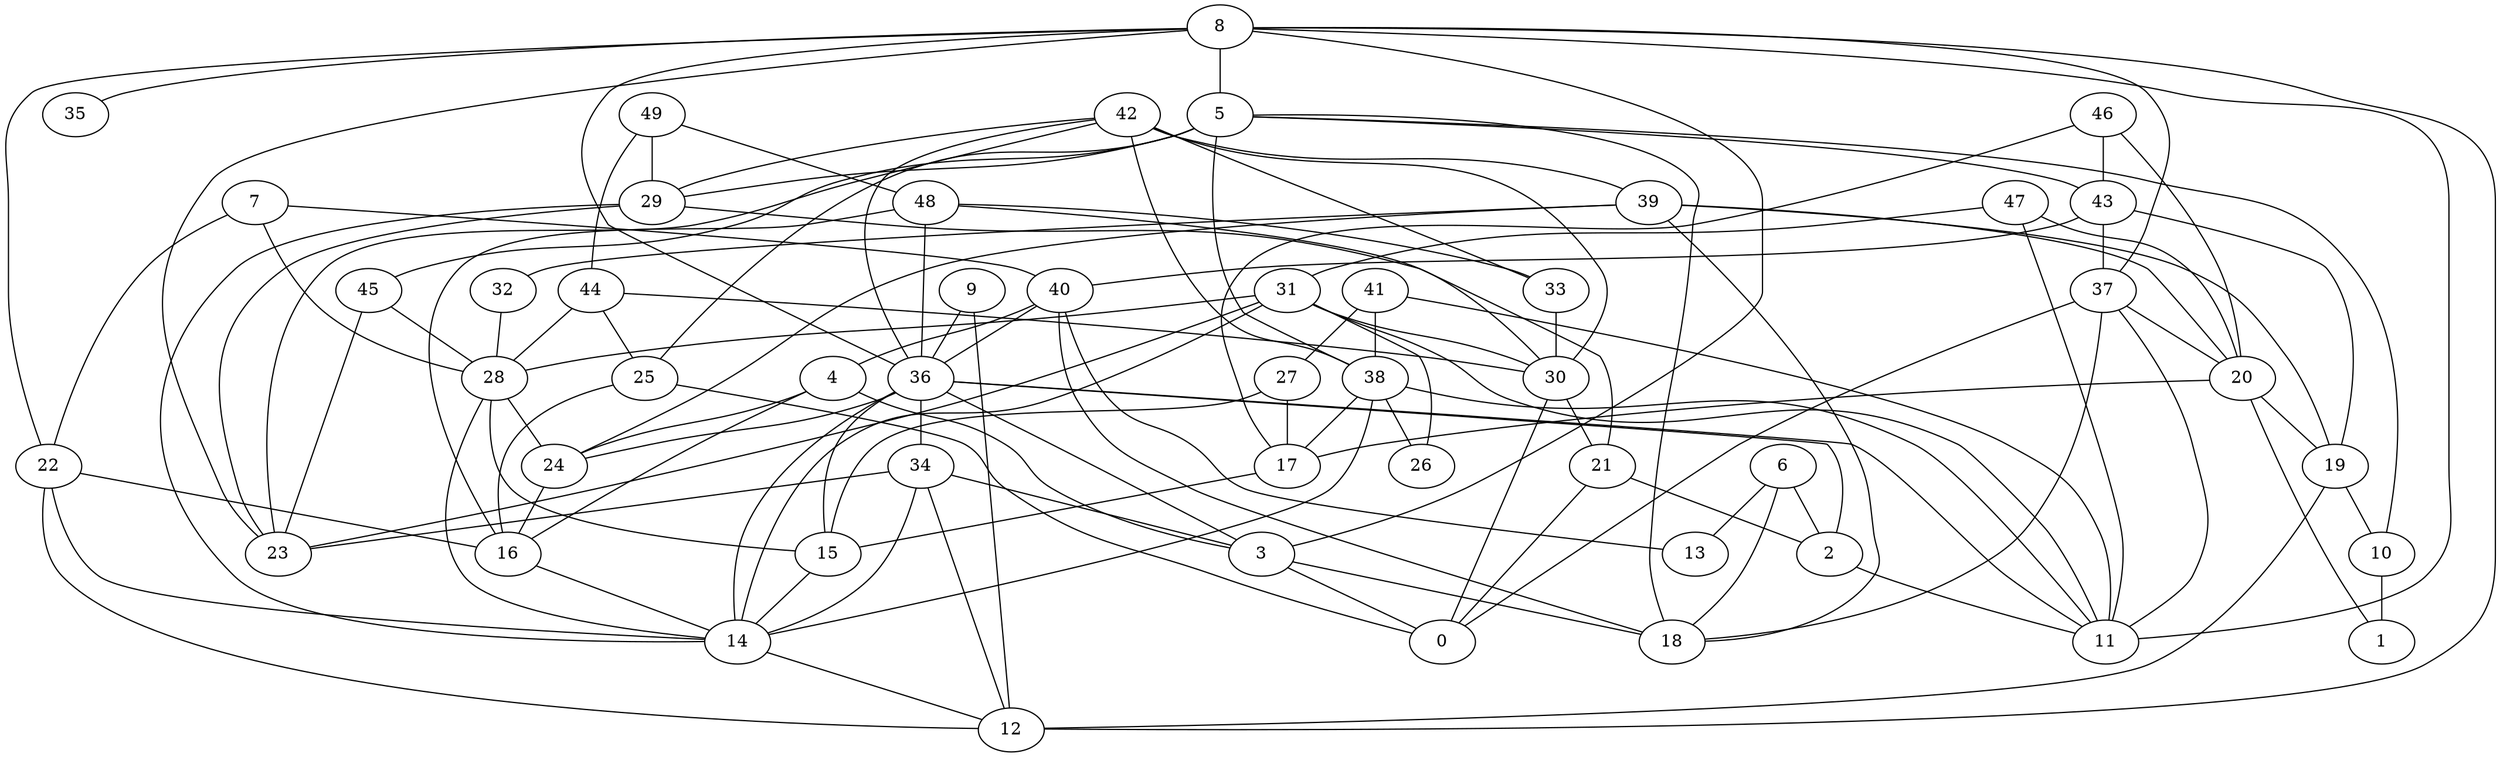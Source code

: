 digraph GG_graph {

subgraph G_graph {
edge [color = black]
"9" -> "12" [dir = none]
"27" -> "15" [dir = none]
"5" -> "45" [dir = none]
"46" -> "17" [dir = none]
"46" -> "43" [dir = none]
"37" -> "0" [dir = none]
"48" -> "33" [dir = none]
"48" -> "30" [dir = none]
"48" -> "36" [dir = none]
"24" -> "16" [dir = none]
"8" -> "35" [dir = none]
"8" -> "37" [dir = none]
"8" -> "22" [dir = none]
"8" -> "36" [dir = none]
"2" -> "11" [dir = none]
"49" -> "48" [dir = none]
"42" -> "38" [dir = none]
"42" -> "29" [dir = none]
"7" -> "28" [dir = none]
"10" -> "1" [dir = none]
"22" -> "12" [dir = none]
"36" -> "3" [dir = none]
"36" -> "24" [dir = none]
"36" -> "2" [dir = none]
"36" -> "14" [dir = none]
"43" -> "40" [dir = none]
"29" -> "23" [dir = none]
"29" -> "14" [dir = none]
"40" -> "4" [dir = none]
"40" -> "36" [dir = none]
"34" -> "3" [dir = none]
"41" -> "11" [dir = none]
"28" -> "15" [dir = none]
"28" -> "14" [dir = none]
"21" -> "2" [dir = none]
"39" -> "20" [dir = none]
"39" -> "32" [dir = none]
"39" -> "19" [dir = none]
"39" -> "24" [dir = none]
"19" -> "10" [dir = none]
"44" -> "25" [dir = none]
"44" -> "28" [dir = none]
"31" -> "26" [dir = none]
"31" -> "11" [dir = none]
"47" -> "20" [dir = none]
"6" -> "13" [dir = none]
"6" -> "18" [dir = none]
"6" -> "2" [dir = none]
"45" -> "28" [dir = none]
"20" -> "17" [dir = none]
"37" -> "11" [dir = none]
"38" -> "17" [dir = none]
"8" -> "12" [dir = none]
"34" -> "23" [dir = none]
"15" -> "14" [dir = none]
"21" -> "0" [dir = none]
"41" -> "38" [dir = none]
"32" -> "28" [dir = none]
"8" -> "11" [dir = none]
"5" -> "18" [dir = none]
"3" -> "0" [dir = none]
"31" -> "14" [dir = none]
"39" -> "18" [dir = none]
"29" -> "21" [dir = none]
"4" -> "3" [dir = none]
"16" -> "14" [dir = none]
"31" -> "28" [dir = none]
"33" -> "30" [dir = none]
"36" -> "11" [dir = none]
"49" -> "29" [dir = none]
"38" -> "11" [dir = none]
"8" -> "23" [dir = none]
"27" -> "17" [dir = none]
"5" -> "10" [dir = none]
"43" -> "19" [dir = none]
"48" -> "16" [dir = none]
"36" -> "34" [dir = none]
"25" -> "0" [dir = none]
"4" -> "24" [dir = none]
"7" -> "40" [dir = none]
"45" -> "23" [dir = none]
"8" -> "5" [dir = none]
"37" -> "20" [dir = none]
"42" -> "33" [dir = none]
"49" -> "44" [dir = none]
"42" -> "30" [dir = none]
"38" -> "14" [dir = none]
"31" -> "23" [dir = none]
"47" -> "11" [dir = none]
"4" -> "16" [dir = none]
"43" -> "37" [dir = none]
"3" -> "18" [dir = none]
"37" -> "18" [dir = none]
"5" -> "25" [dir = none]
"19" -> "12" [dir = none]
"30" -> "21" [dir = none]
"5" -> "29" [dir = none]
"28" -> "24" [dir = none]
"8" -> "3" [dir = none]
"25" -> "16" [dir = none]
"5" -> "38" [dir = none]
"42" -> "23" [dir = none]
"17" -> "15" [dir = none]
"20" -> "1" [dir = none]
"40" -> "13" [dir = none]
"7" -> "22" [dir = none]
"34" -> "12" [dir = none]
"46" -> "20" [dir = none]
"22" -> "16" [dir = none]
"22" -> "14" [dir = none]
"47" -> "31" [dir = none]
"20" -> "19" [dir = none]
"30" -> "0" [dir = none]
"36" -> "15" [dir = none]
"14" -> "12" [dir = none]
"42" -> "36" [dir = none]
"42" -> "39" [dir = none]
"31" -> "30" [dir = none]
"34" -> "14" [dir = none]
"38" -> "26" [dir = none]
"9" -> "36" [dir = none]
"41" -> "27" [dir = none]
"40" -> "18" [dir = none]
"44" -> "30" [dir = none]
"5" -> "43" [dir = none]
}

}
